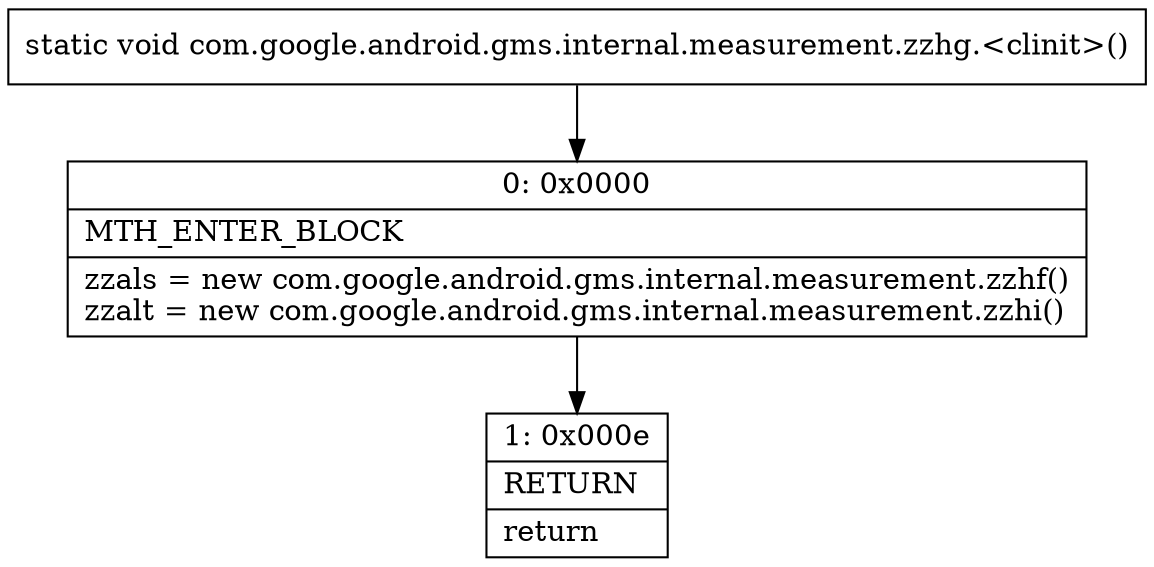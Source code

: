 digraph "CFG forcom.google.android.gms.internal.measurement.zzhg.\<clinit\>()V" {
Node_0 [shape=record,label="{0\:\ 0x0000|MTH_ENTER_BLOCK\l|zzals = new com.google.android.gms.internal.measurement.zzhf()\lzzalt = new com.google.android.gms.internal.measurement.zzhi()\l}"];
Node_1 [shape=record,label="{1\:\ 0x000e|RETURN\l|return\l}"];
MethodNode[shape=record,label="{static void com.google.android.gms.internal.measurement.zzhg.\<clinit\>() }"];
MethodNode -> Node_0;
Node_0 -> Node_1;
}

